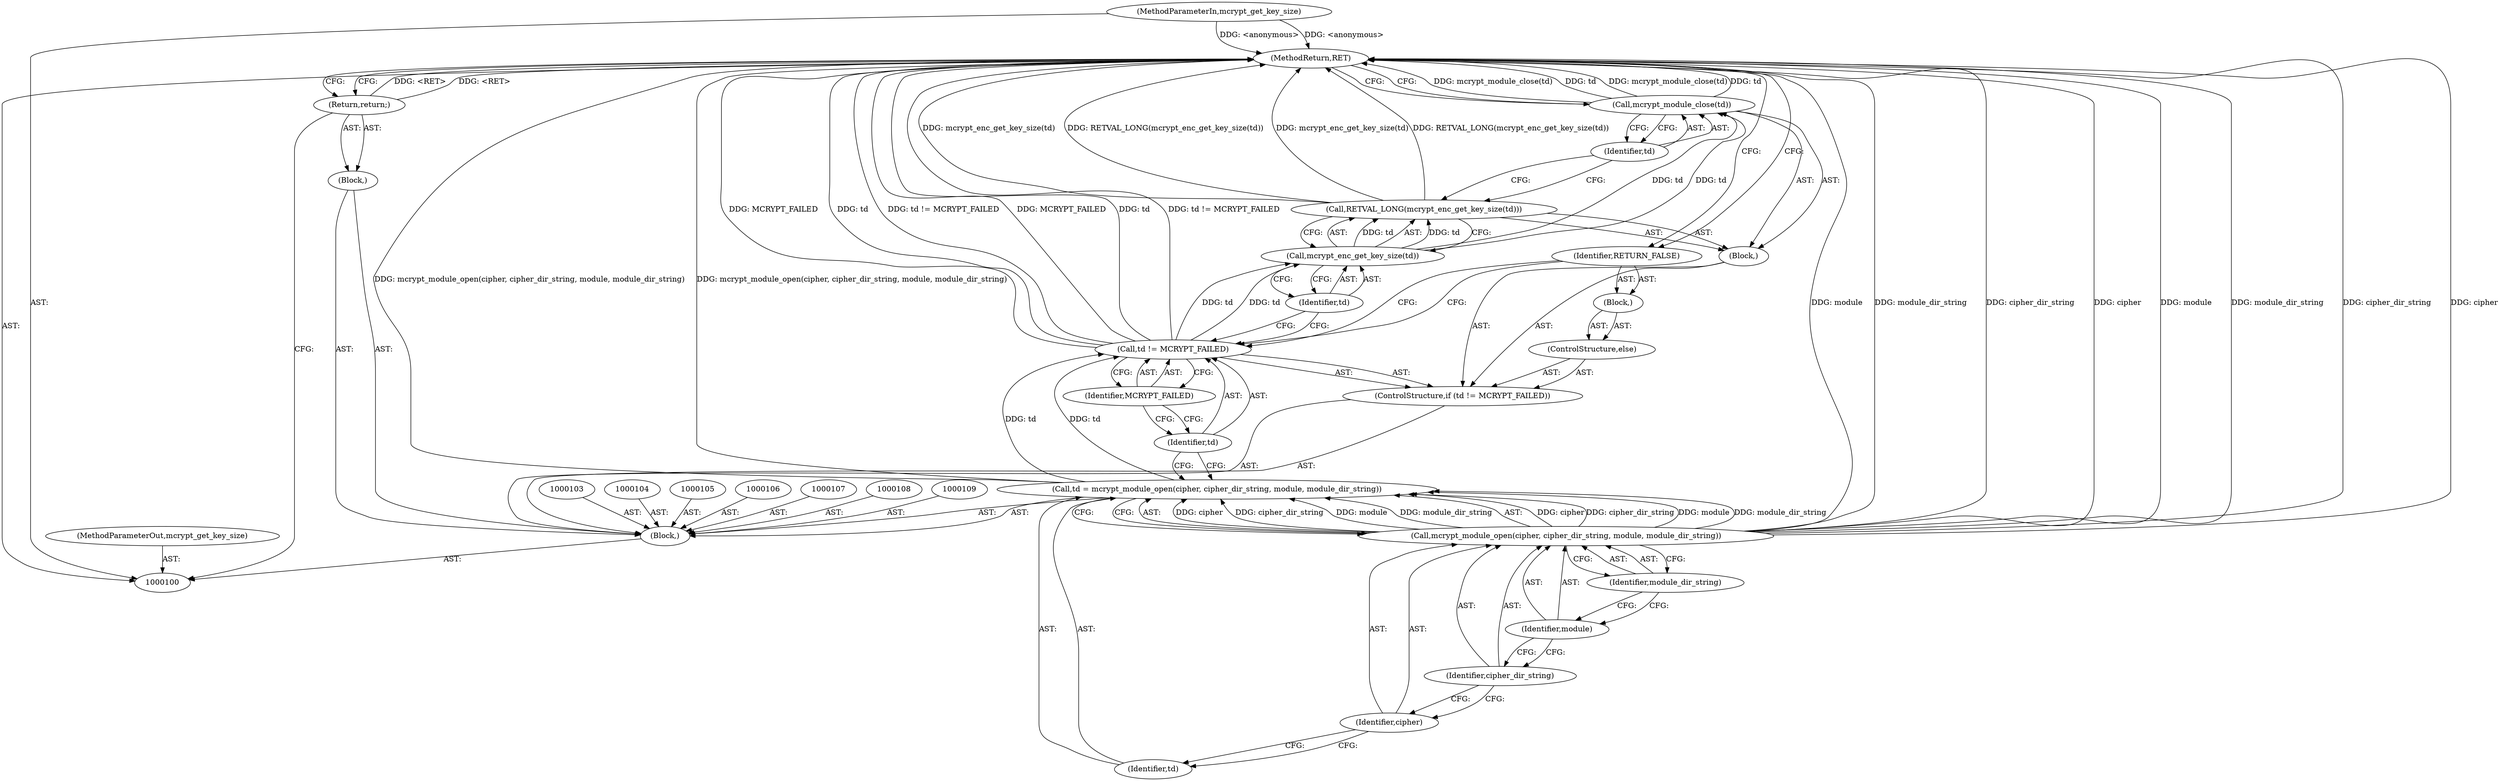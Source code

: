 digraph "0_php-src_6c5211a0cef0cc2854eaa387e0eb036e012904d0?w=1_13" {
"1000132" [label="(MethodReturn,RET)"];
"1000101" [label="(MethodParameterIn,mcrypt_get_key_size)"];
"1000169" [label="(MethodParameterOut,mcrypt_get_key_size)"];
"1000110" [label="(Block,)"];
"1000111" [label="(Return,return;)"];
"1000112" [label="(Call,td = mcrypt_module_open(cipher, cipher_dir_string, module, module_dir_string))"];
"1000113" [label="(Identifier,td)"];
"1000115" [label="(Identifier,cipher)"];
"1000116" [label="(Identifier,cipher_dir_string)"];
"1000117" [label="(Identifier,module)"];
"1000118" [label="(Identifier,module_dir_string)"];
"1000114" [label="(Call,mcrypt_module_open(cipher, cipher_dir_string, module, module_dir_string))"];
"1000122" [label="(Identifier,MCRYPT_FAILED)"];
"1000119" [label="(ControlStructure,if (td != MCRYPT_FAILED))"];
"1000123" [label="(Block,)"];
"1000120" [label="(Call,td != MCRYPT_FAILED)"];
"1000121" [label="(Identifier,td)"];
"1000125" [label="(Call,mcrypt_enc_get_key_size(td))"];
"1000124" [label="(Call,RETVAL_LONG(mcrypt_enc_get_key_size(td)))"];
"1000126" [label="(Identifier,td)"];
"1000102" [label="(Block,)"];
"1000127" [label="(Call,mcrypt_module_close(td))"];
"1000128" [label="(Identifier,td)"];
"1000129" [label="(ControlStructure,else)"];
"1000130" [label="(Block,)"];
"1000131" [label="(Identifier,RETURN_FALSE)"];
"1000132" -> "1000100"  [label="AST: "];
"1000132" -> "1000111"  [label="CFG: "];
"1000132" -> "1000127"  [label="CFG: "];
"1000132" -> "1000131"  [label="CFG: "];
"1000111" -> "1000132"  [label="DDG: <RET>"];
"1000114" -> "1000132"  [label="DDG: module"];
"1000114" -> "1000132"  [label="DDG: module_dir_string"];
"1000114" -> "1000132"  [label="DDG: cipher_dir_string"];
"1000114" -> "1000132"  [label="DDG: cipher"];
"1000124" -> "1000132"  [label="DDG: mcrypt_enc_get_key_size(td)"];
"1000124" -> "1000132"  [label="DDG: RETVAL_LONG(mcrypt_enc_get_key_size(td))"];
"1000112" -> "1000132"  [label="DDG: mcrypt_module_open(cipher, cipher_dir_string, module, module_dir_string)"];
"1000127" -> "1000132"  [label="DDG: mcrypt_module_close(td)"];
"1000127" -> "1000132"  [label="DDG: td"];
"1000120" -> "1000132"  [label="DDG: MCRYPT_FAILED"];
"1000120" -> "1000132"  [label="DDG: td"];
"1000120" -> "1000132"  [label="DDG: td != MCRYPT_FAILED"];
"1000101" -> "1000132"  [label="DDG: <anonymous>"];
"1000101" -> "1000100"  [label="AST: "];
"1000101" -> "1000132"  [label="DDG: <anonymous>"];
"1000169" -> "1000100"  [label="AST: "];
"1000110" -> "1000102"  [label="AST: "];
"1000111" -> "1000110"  [label="AST: "];
"1000111" -> "1000110"  [label="AST: "];
"1000111" -> "1000100"  [label="CFG: "];
"1000132" -> "1000111"  [label="CFG: "];
"1000111" -> "1000132"  [label="DDG: <RET>"];
"1000112" -> "1000102"  [label="AST: "];
"1000112" -> "1000114"  [label="CFG: "];
"1000113" -> "1000112"  [label="AST: "];
"1000114" -> "1000112"  [label="AST: "];
"1000121" -> "1000112"  [label="CFG: "];
"1000112" -> "1000132"  [label="DDG: mcrypt_module_open(cipher, cipher_dir_string, module, module_dir_string)"];
"1000114" -> "1000112"  [label="DDG: cipher"];
"1000114" -> "1000112"  [label="DDG: cipher_dir_string"];
"1000114" -> "1000112"  [label="DDG: module"];
"1000114" -> "1000112"  [label="DDG: module_dir_string"];
"1000112" -> "1000120"  [label="DDG: td"];
"1000113" -> "1000112"  [label="AST: "];
"1000115" -> "1000113"  [label="CFG: "];
"1000115" -> "1000114"  [label="AST: "];
"1000115" -> "1000113"  [label="CFG: "];
"1000116" -> "1000115"  [label="CFG: "];
"1000116" -> "1000114"  [label="AST: "];
"1000116" -> "1000115"  [label="CFG: "];
"1000117" -> "1000116"  [label="CFG: "];
"1000117" -> "1000114"  [label="AST: "];
"1000117" -> "1000116"  [label="CFG: "];
"1000118" -> "1000117"  [label="CFG: "];
"1000118" -> "1000114"  [label="AST: "];
"1000118" -> "1000117"  [label="CFG: "];
"1000114" -> "1000118"  [label="CFG: "];
"1000114" -> "1000112"  [label="AST: "];
"1000114" -> "1000118"  [label="CFG: "];
"1000115" -> "1000114"  [label="AST: "];
"1000116" -> "1000114"  [label="AST: "];
"1000117" -> "1000114"  [label="AST: "];
"1000118" -> "1000114"  [label="AST: "];
"1000112" -> "1000114"  [label="CFG: "];
"1000114" -> "1000132"  [label="DDG: module"];
"1000114" -> "1000132"  [label="DDG: module_dir_string"];
"1000114" -> "1000132"  [label="DDG: cipher_dir_string"];
"1000114" -> "1000132"  [label="DDG: cipher"];
"1000114" -> "1000112"  [label="DDG: cipher"];
"1000114" -> "1000112"  [label="DDG: cipher_dir_string"];
"1000114" -> "1000112"  [label="DDG: module"];
"1000114" -> "1000112"  [label="DDG: module_dir_string"];
"1000122" -> "1000120"  [label="AST: "];
"1000122" -> "1000121"  [label="CFG: "];
"1000120" -> "1000122"  [label="CFG: "];
"1000119" -> "1000102"  [label="AST: "];
"1000120" -> "1000119"  [label="AST: "];
"1000123" -> "1000119"  [label="AST: "];
"1000129" -> "1000119"  [label="AST: "];
"1000123" -> "1000119"  [label="AST: "];
"1000124" -> "1000123"  [label="AST: "];
"1000127" -> "1000123"  [label="AST: "];
"1000120" -> "1000119"  [label="AST: "];
"1000120" -> "1000122"  [label="CFG: "];
"1000121" -> "1000120"  [label="AST: "];
"1000122" -> "1000120"  [label="AST: "];
"1000126" -> "1000120"  [label="CFG: "];
"1000131" -> "1000120"  [label="CFG: "];
"1000120" -> "1000132"  [label="DDG: MCRYPT_FAILED"];
"1000120" -> "1000132"  [label="DDG: td"];
"1000120" -> "1000132"  [label="DDG: td != MCRYPT_FAILED"];
"1000112" -> "1000120"  [label="DDG: td"];
"1000120" -> "1000125"  [label="DDG: td"];
"1000121" -> "1000120"  [label="AST: "];
"1000121" -> "1000112"  [label="CFG: "];
"1000122" -> "1000121"  [label="CFG: "];
"1000125" -> "1000124"  [label="AST: "];
"1000125" -> "1000126"  [label="CFG: "];
"1000126" -> "1000125"  [label="AST: "];
"1000124" -> "1000125"  [label="CFG: "];
"1000125" -> "1000124"  [label="DDG: td"];
"1000120" -> "1000125"  [label="DDG: td"];
"1000125" -> "1000127"  [label="DDG: td"];
"1000124" -> "1000123"  [label="AST: "];
"1000124" -> "1000125"  [label="CFG: "];
"1000125" -> "1000124"  [label="AST: "];
"1000128" -> "1000124"  [label="CFG: "];
"1000124" -> "1000132"  [label="DDG: mcrypt_enc_get_key_size(td)"];
"1000124" -> "1000132"  [label="DDG: RETVAL_LONG(mcrypt_enc_get_key_size(td))"];
"1000125" -> "1000124"  [label="DDG: td"];
"1000126" -> "1000125"  [label="AST: "];
"1000126" -> "1000120"  [label="CFG: "];
"1000125" -> "1000126"  [label="CFG: "];
"1000102" -> "1000100"  [label="AST: "];
"1000103" -> "1000102"  [label="AST: "];
"1000104" -> "1000102"  [label="AST: "];
"1000105" -> "1000102"  [label="AST: "];
"1000106" -> "1000102"  [label="AST: "];
"1000107" -> "1000102"  [label="AST: "];
"1000108" -> "1000102"  [label="AST: "];
"1000109" -> "1000102"  [label="AST: "];
"1000110" -> "1000102"  [label="AST: "];
"1000112" -> "1000102"  [label="AST: "];
"1000119" -> "1000102"  [label="AST: "];
"1000127" -> "1000123"  [label="AST: "];
"1000127" -> "1000128"  [label="CFG: "];
"1000128" -> "1000127"  [label="AST: "];
"1000132" -> "1000127"  [label="CFG: "];
"1000127" -> "1000132"  [label="DDG: mcrypt_module_close(td)"];
"1000127" -> "1000132"  [label="DDG: td"];
"1000125" -> "1000127"  [label="DDG: td"];
"1000128" -> "1000127"  [label="AST: "];
"1000128" -> "1000124"  [label="CFG: "];
"1000127" -> "1000128"  [label="CFG: "];
"1000129" -> "1000119"  [label="AST: "];
"1000130" -> "1000129"  [label="AST: "];
"1000130" -> "1000129"  [label="AST: "];
"1000131" -> "1000130"  [label="AST: "];
"1000131" -> "1000130"  [label="AST: "];
"1000131" -> "1000120"  [label="CFG: "];
"1000132" -> "1000131"  [label="CFG: "];
}
